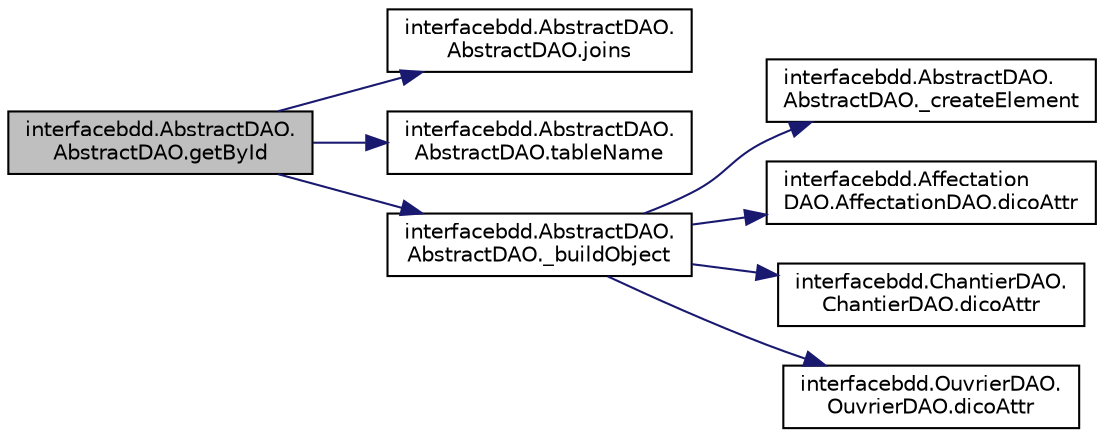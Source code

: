 digraph "interfacebdd.AbstractDAO.AbstractDAO.getById"
{
 // INTERACTIVE_SVG=YES
  edge [fontname="Helvetica",fontsize="10",labelfontname="Helvetica",labelfontsize="10"];
  node [fontname="Helvetica",fontsize="10",shape=record];
  rankdir="LR";
  Node1 [label="interfacebdd.AbstractDAO.\lAbstractDAO.getById",height=0.2,width=0.4,color="black", fillcolor="grey75", style="filled" fontcolor="black"];
  Node1 -> Node2 [color="midnightblue",fontsize="10",style="solid",fontname="Helvetica"];
  Node2 [label="interfacebdd.AbstractDAO.\lAbstractDAO.joins",height=0.2,width=0.4,color="black", fillcolor="white", style="filled",URL="$classinterfacebdd_1_1_abstract_d_a_o_1_1_abstract_d_a_o.html#a3f49f2026cebbc8be3231ff84f919c48"];
  Node1 -> Node3 [color="midnightblue",fontsize="10",style="solid",fontname="Helvetica"];
  Node3 [label="interfacebdd.AbstractDAO.\lAbstractDAO.tableName",height=0.2,width=0.4,color="black", fillcolor="white", style="filled",URL="$classinterfacebdd_1_1_abstract_d_a_o_1_1_abstract_d_a_o.html#aec5c8cc7455c999853d17d16b9c1ce0f"];
  Node1 -> Node4 [color="midnightblue",fontsize="10",style="solid",fontname="Helvetica"];
  Node4 [label="interfacebdd.AbstractDAO.\lAbstractDAO._buildObject",height=0.2,width=0.4,color="black", fillcolor="white", style="filled",URL="$classinterfacebdd_1_1_abstract_d_a_o_1_1_abstract_d_a_o.html#a918b79428aa05f50519180ff93258b4f",tooltip="Construit un Objet du Systeme Ã  partir d&#39;un dico(attribut, valeur) passÃ© en paramÃ¨tre. "];
  Node4 -> Node5 [color="midnightblue",fontsize="10",style="solid",fontname="Helvetica"];
  Node5 [label="interfacebdd.AbstractDAO.\lAbstractDAO._createElement",height=0.2,width=0.4,color="black", fillcolor="white", style="filled",URL="$classinterfacebdd_1_1_abstract_d_a_o_1_1_abstract_d_a_o.html#ae00cf40b93b11fa3f52ce6f3a5fb8f7f"];
  Node4 -> Node6 [color="midnightblue",fontsize="10",style="solid",fontname="Helvetica"];
  Node6 [label="interfacebdd.Affectation\lDAO.AffectationDAO.dicoAttr",height=0.2,width=0.4,color="black", fillcolor="white", style="filled",URL="$classinterfacebdd_1_1_affectation_d_a_o_1_1_affectation_d_a_o.html#ae3db308f56dbf232b12bc3468f988356"];
  Node4 -> Node7 [color="midnightblue",fontsize="10",style="solid",fontname="Helvetica"];
  Node7 [label="interfacebdd.ChantierDAO.\lChantierDAO.dicoAttr",height=0.2,width=0.4,color="black", fillcolor="white", style="filled",URL="$classinterfacebdd_1_1_chantier_d_a_o_1_1_chantier_d_a_o.html#a064a9db256b93bfdfb1ea00f4be5d2f2"];
  Node4 -> Node8 [color="midnightblue",fontsize="10",style="solid",fontname="Helvetica"];
  Node8 [label="interfacebdd.OuvrierDAO.\lOuvrierDAO.dicoAttr",height=0.2,width=0.4,color="black", fillcolor="white", style="filled",URL="$classinterfacebdd_1_1_ouvrier_d_a_o_1_1_ouvrier_d_a_o.html#a6ea033745d56cf16a28a8481191f30ae"];
}
